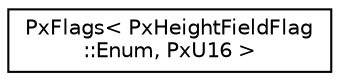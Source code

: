 digraph "Graphical Class Hierarchy"
{
  edge [fontname="Helvetica",fontsize="10",labelfontname="Helvetica",labelfontsize="10"];
  node [fontname="Helvetica",fontsize="10",shape=record];
  rankdir="LR";
  Node0 [label="PxFlags\< PxHeightFieldFlag\l::Enum, PxU16 \>",height=0.2,width=0.4,color="black", fillcolor="white", style="filled",URL="$classPxFlags.html"];
}
